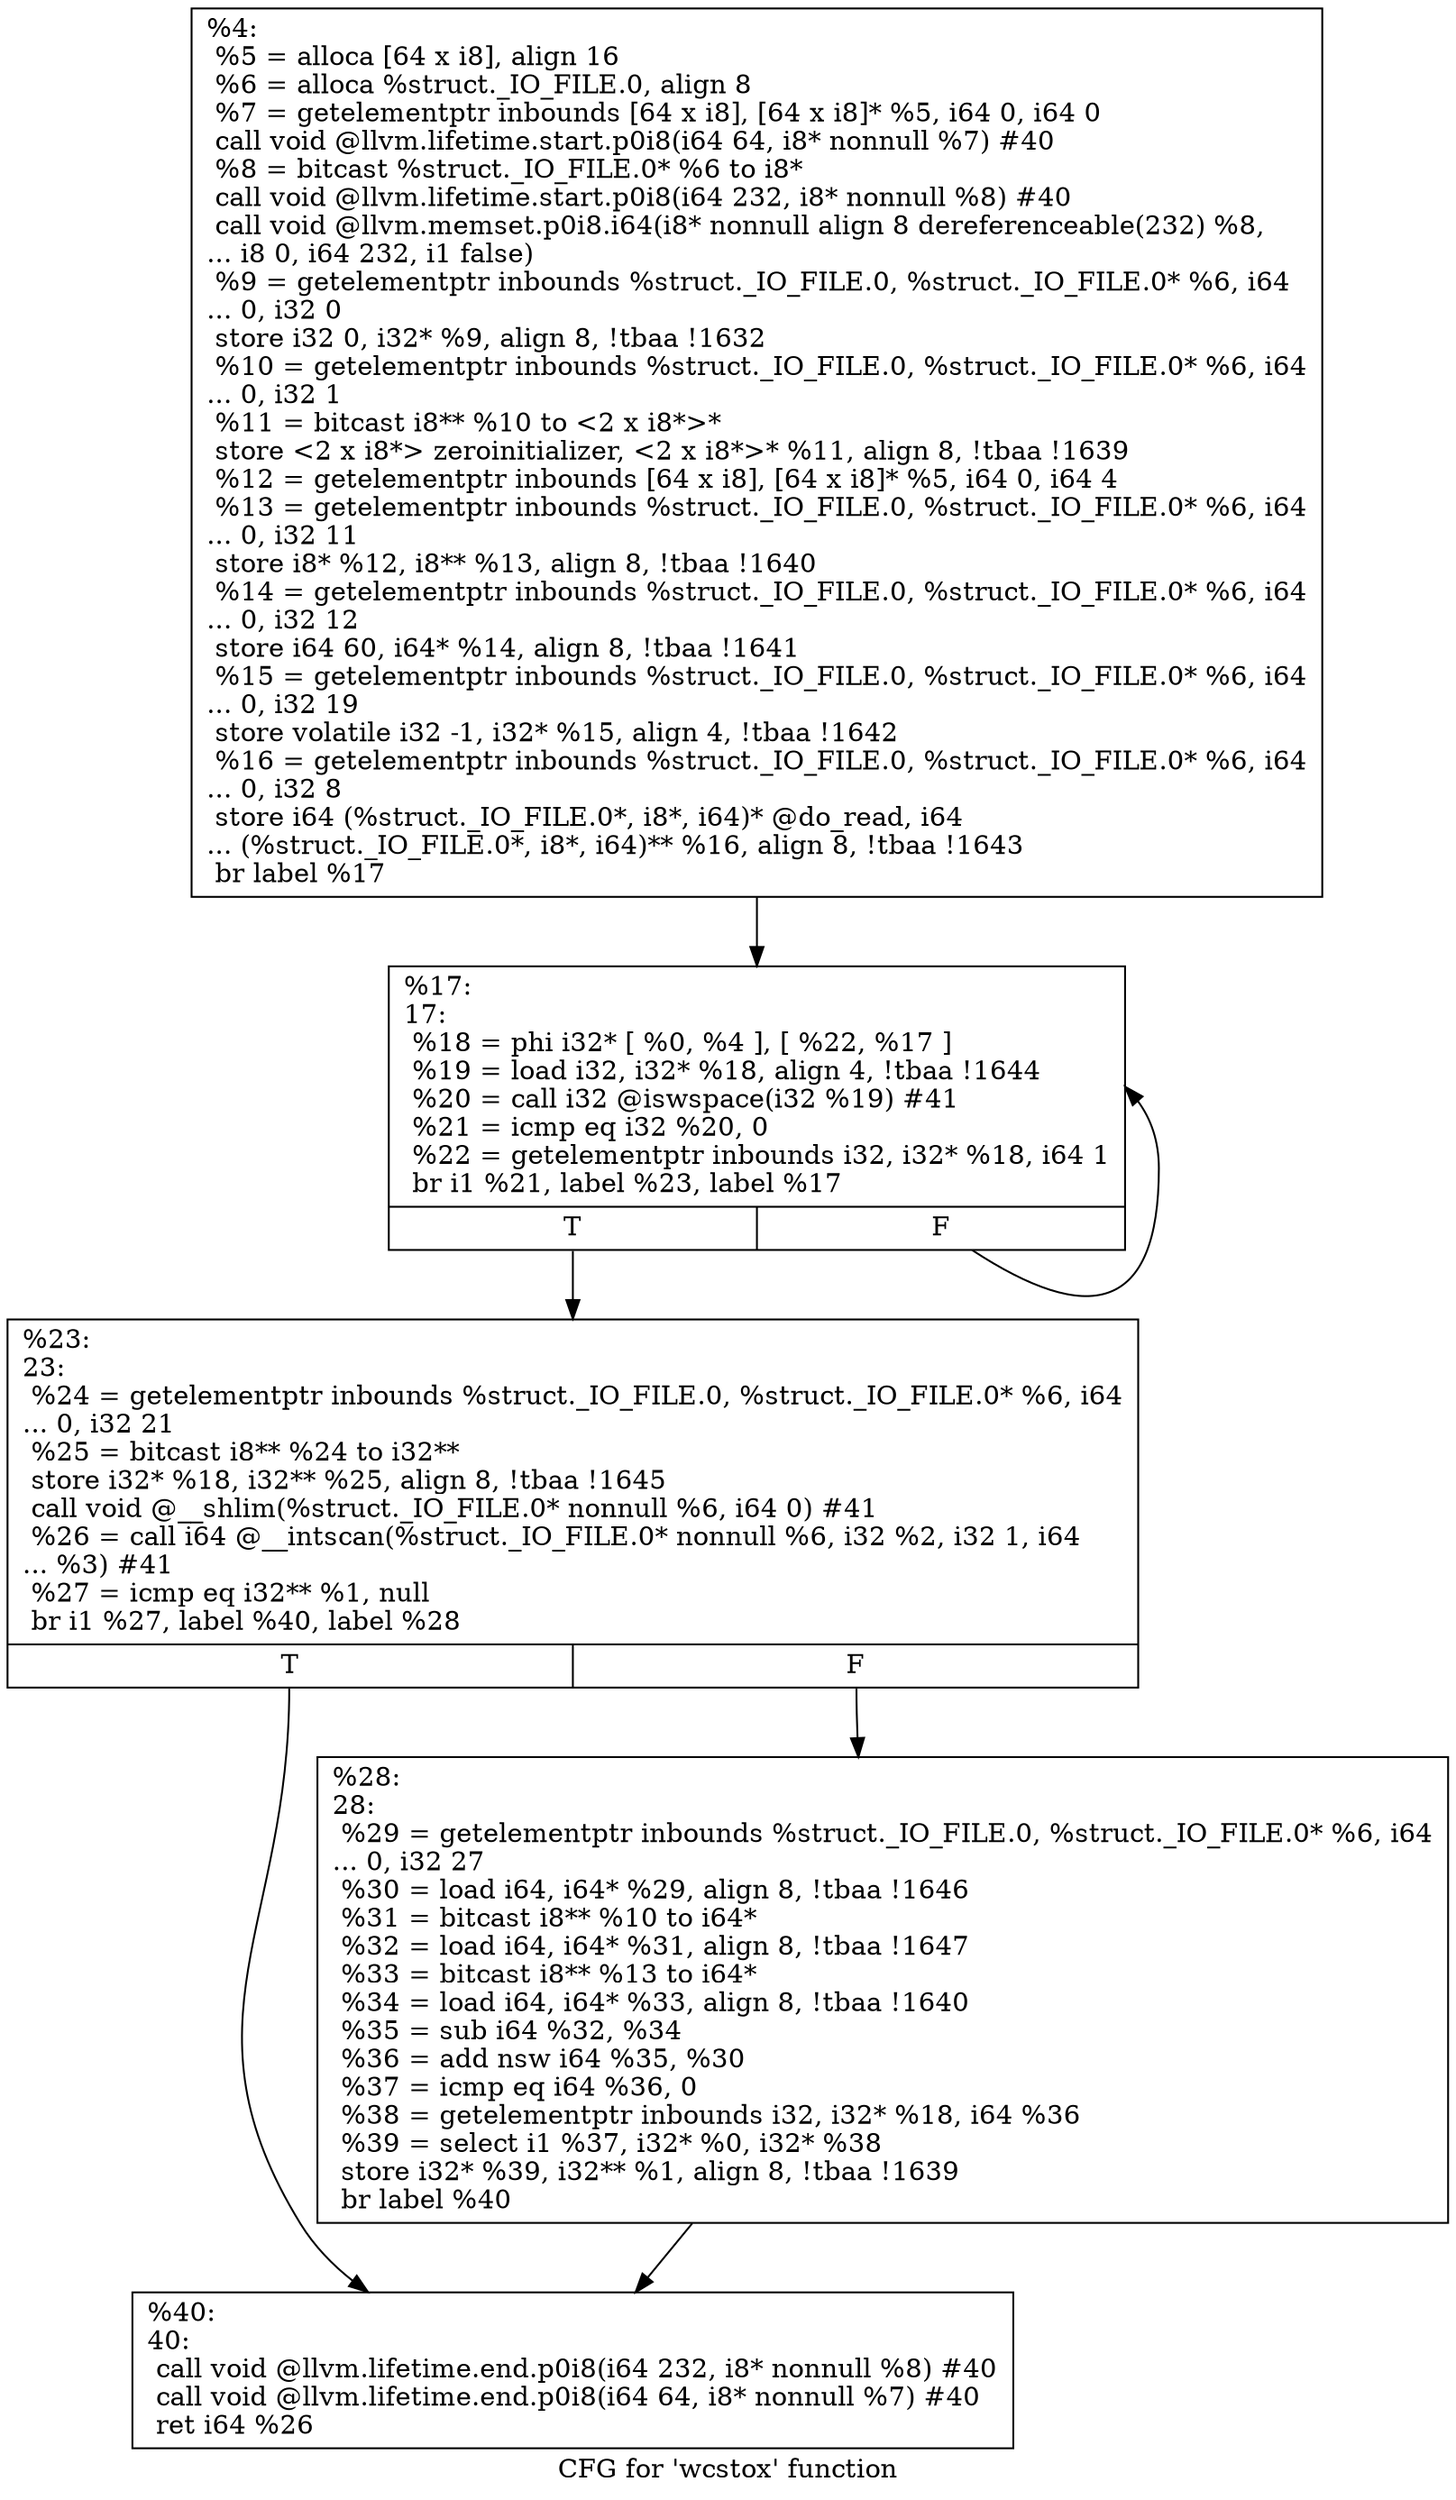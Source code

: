 digraph "CFG for 'wcstox' function" {
	label="CFG for 'wcstox' function";

	Node0x1839c80 [shape=record,label="{%4:\l  %5 = alloca [64 x i8], align 16\l  %6 = alloca %struct._IO_FILE.0, align 8\l  %7 = getelementptr inbounds [64 x i8], [64 x i8]* %5, i64 0, i64 0\l  call void @llvm.lifetime.start.p0i8(i64 64, i8* nonnull %7) #40\l  %8 = bitcast %struct._IO_FILE.0* %6 to i8*\l  call void @llvm.lifetime.start.p0i8(i64 232, i8* nonnull %8) #40\l  call void @llvm.memset.p0i8.i64(i8* nonnull align 8 dereferenceable(232) %8,\l... i8 0, i64 232, i1 false)\l  %9 = getelementptr inbounds %struct._IO_FILE.0, %struct._IO_FILE.0* %6, i64\l... 0, i32 0\l  store i32 0, i32* %9, align 8, !tbaa !1632\l  %10 = getelementptr inbounds %struct._IO_FILE.0, %struct._IO_FILE.0* %6, i64\l... 0, i32 1\l  %11 = bitcast i8** %10 to \<2 x i8*\>*\l  store \<2 x i8*\> zeroinitializer, \<2 x i8*\>* %11, align 8, !tbaa !1639\l  %12 = getelementptr inbounds [64 x i8], [64 x i8]* %5, i64 0, i64 4\l  %13 = getelementptr inbounds %struct._IO_FILE.0, %struct._IO_FILE.0* %6, i64\l... 0, i32 11\l  store i8* %12, i8** %13, align 8, !tbaa !1640\l  %14 = getelementptr inbounds %struct._IO_FILE.0, %struct._IO_FILE.0* %6, i64\l... 0, i32 12\l  store i64 60, i64* %14, align 8, !tbaa !1641\l  %15 = getelementptr inbounds %struct._IO_FILE.0, %struct._IO_FILE.0* %6, i64\l... 0, i32 19\l  store volatile i32 -1, i32* %15, align 4, !tbaa !1642\l  %16 = getelementptr inbounds %struct._IO_FILE.0, %struct._IO_FILE.0* %6, i64\l... 0, i32 8\l  store i64 (%struct._IO_FILE.0*, i8*, i64)* @do_read, i64\l... (%struct._IO_FILE.0*, i8*, i64)** %16, align 8, !tbaa !1643\l  br label %17\l}"];
	Node0x1839c80 -> Node0x1839d80;
	Node0x1839d80 [shape=record,label="{%17:\l17:                                               \l  %18 = phi i32* [ %0, %4 ], [ %22, %17 ]\l  %19 = load i32, i32* %18, align 4, !tbaa !1644\l  %20 = call i32 @iswspace(i32 %19) #41\l  %21 = icmp eq i32 %20, 0\l  %22 = getelementptr inbounds i32, i32* %18, i64 1\l  br i1 %21, label %23, label %17\l|{<s0>T|<s1>F}}"];
	Node0x1839d80:s0 -> Node0x1839dd0;
	Node0x1839d80:s1 -> Node0x1839d80;
	Node0x1839dd0 [shape=record,label="{%23:\l23:                                               \l  %24 = getelementptr inbounds %struct._IO_FILE.0, %struct._IO_FILE.0* %6, i64\l... 0, i32 21\l  %25 = bitcast i8** %24 to i32**\l  store i32* %18, i32** %25, align 8, !tbaa !1645\l  call void @__shlim(%struct._IO_FILE.0* nonnull %6, i64 0) #41\l  %26 = call i64 @__intscan(%struct._IO_FILE.0* nonnull %6, i32 %2, i32 1, i64\l... %3) #41\l  %27 = icmp eq i32** %1, null\l  br i1 %27, label %40, label %28\l|{<s0>T|<s1>F}}"];
	Node0x1839dd0:s0 -> Node0x1839e70;
	Node0x1839dd0:s1 -> Node0x1839e20;
	Node0x1839e20 [shape=record,label="{%28:\l28:                                               \l  %29 = getelementptr inbounds %struct._IO_FILE.0, %struct._IO_FILE.0* %6, i64\l... 0, i32 27\l  %30 = load i64, i64* %29, align 8, !tbaa !1646\l  %31 = bitcast i8** %10 to i64*\l  %32 = load i64, i64* %31, align 8, !tbaa !1647\l  %33 = bitcast i8** %13 to i64*\l  %34 = load i64, i64* %33, align 8, !tbaa !1640\l  %35 = sub i64 %32, %34\l  %36 = add nsw i64 %35, %30\l  %37 = icmp eq i64 %36, 0\l  %38 = getelementptr inbounds i32, i32* %18, i64 %36\l  %39 = select i1 %37, i32* %0, i32* %38\l  store i32* %39, i32** %1, align 8, !tbaa !1639\l  br label %40\l}"];
	Node0x1839e20 -> Node0x1839e70;
	Node0x1839e70 [shape=record,label="{%40:\l40:                                               \l  call void @llvm.lifetime.end.p0i8(i64 232, i8* nonnull %8) #40\l  call void @llvm.lifetime.end.p0i8(i64 64, i8* nonnull %7) #40\l  ret i64 %26\l}"];
}

